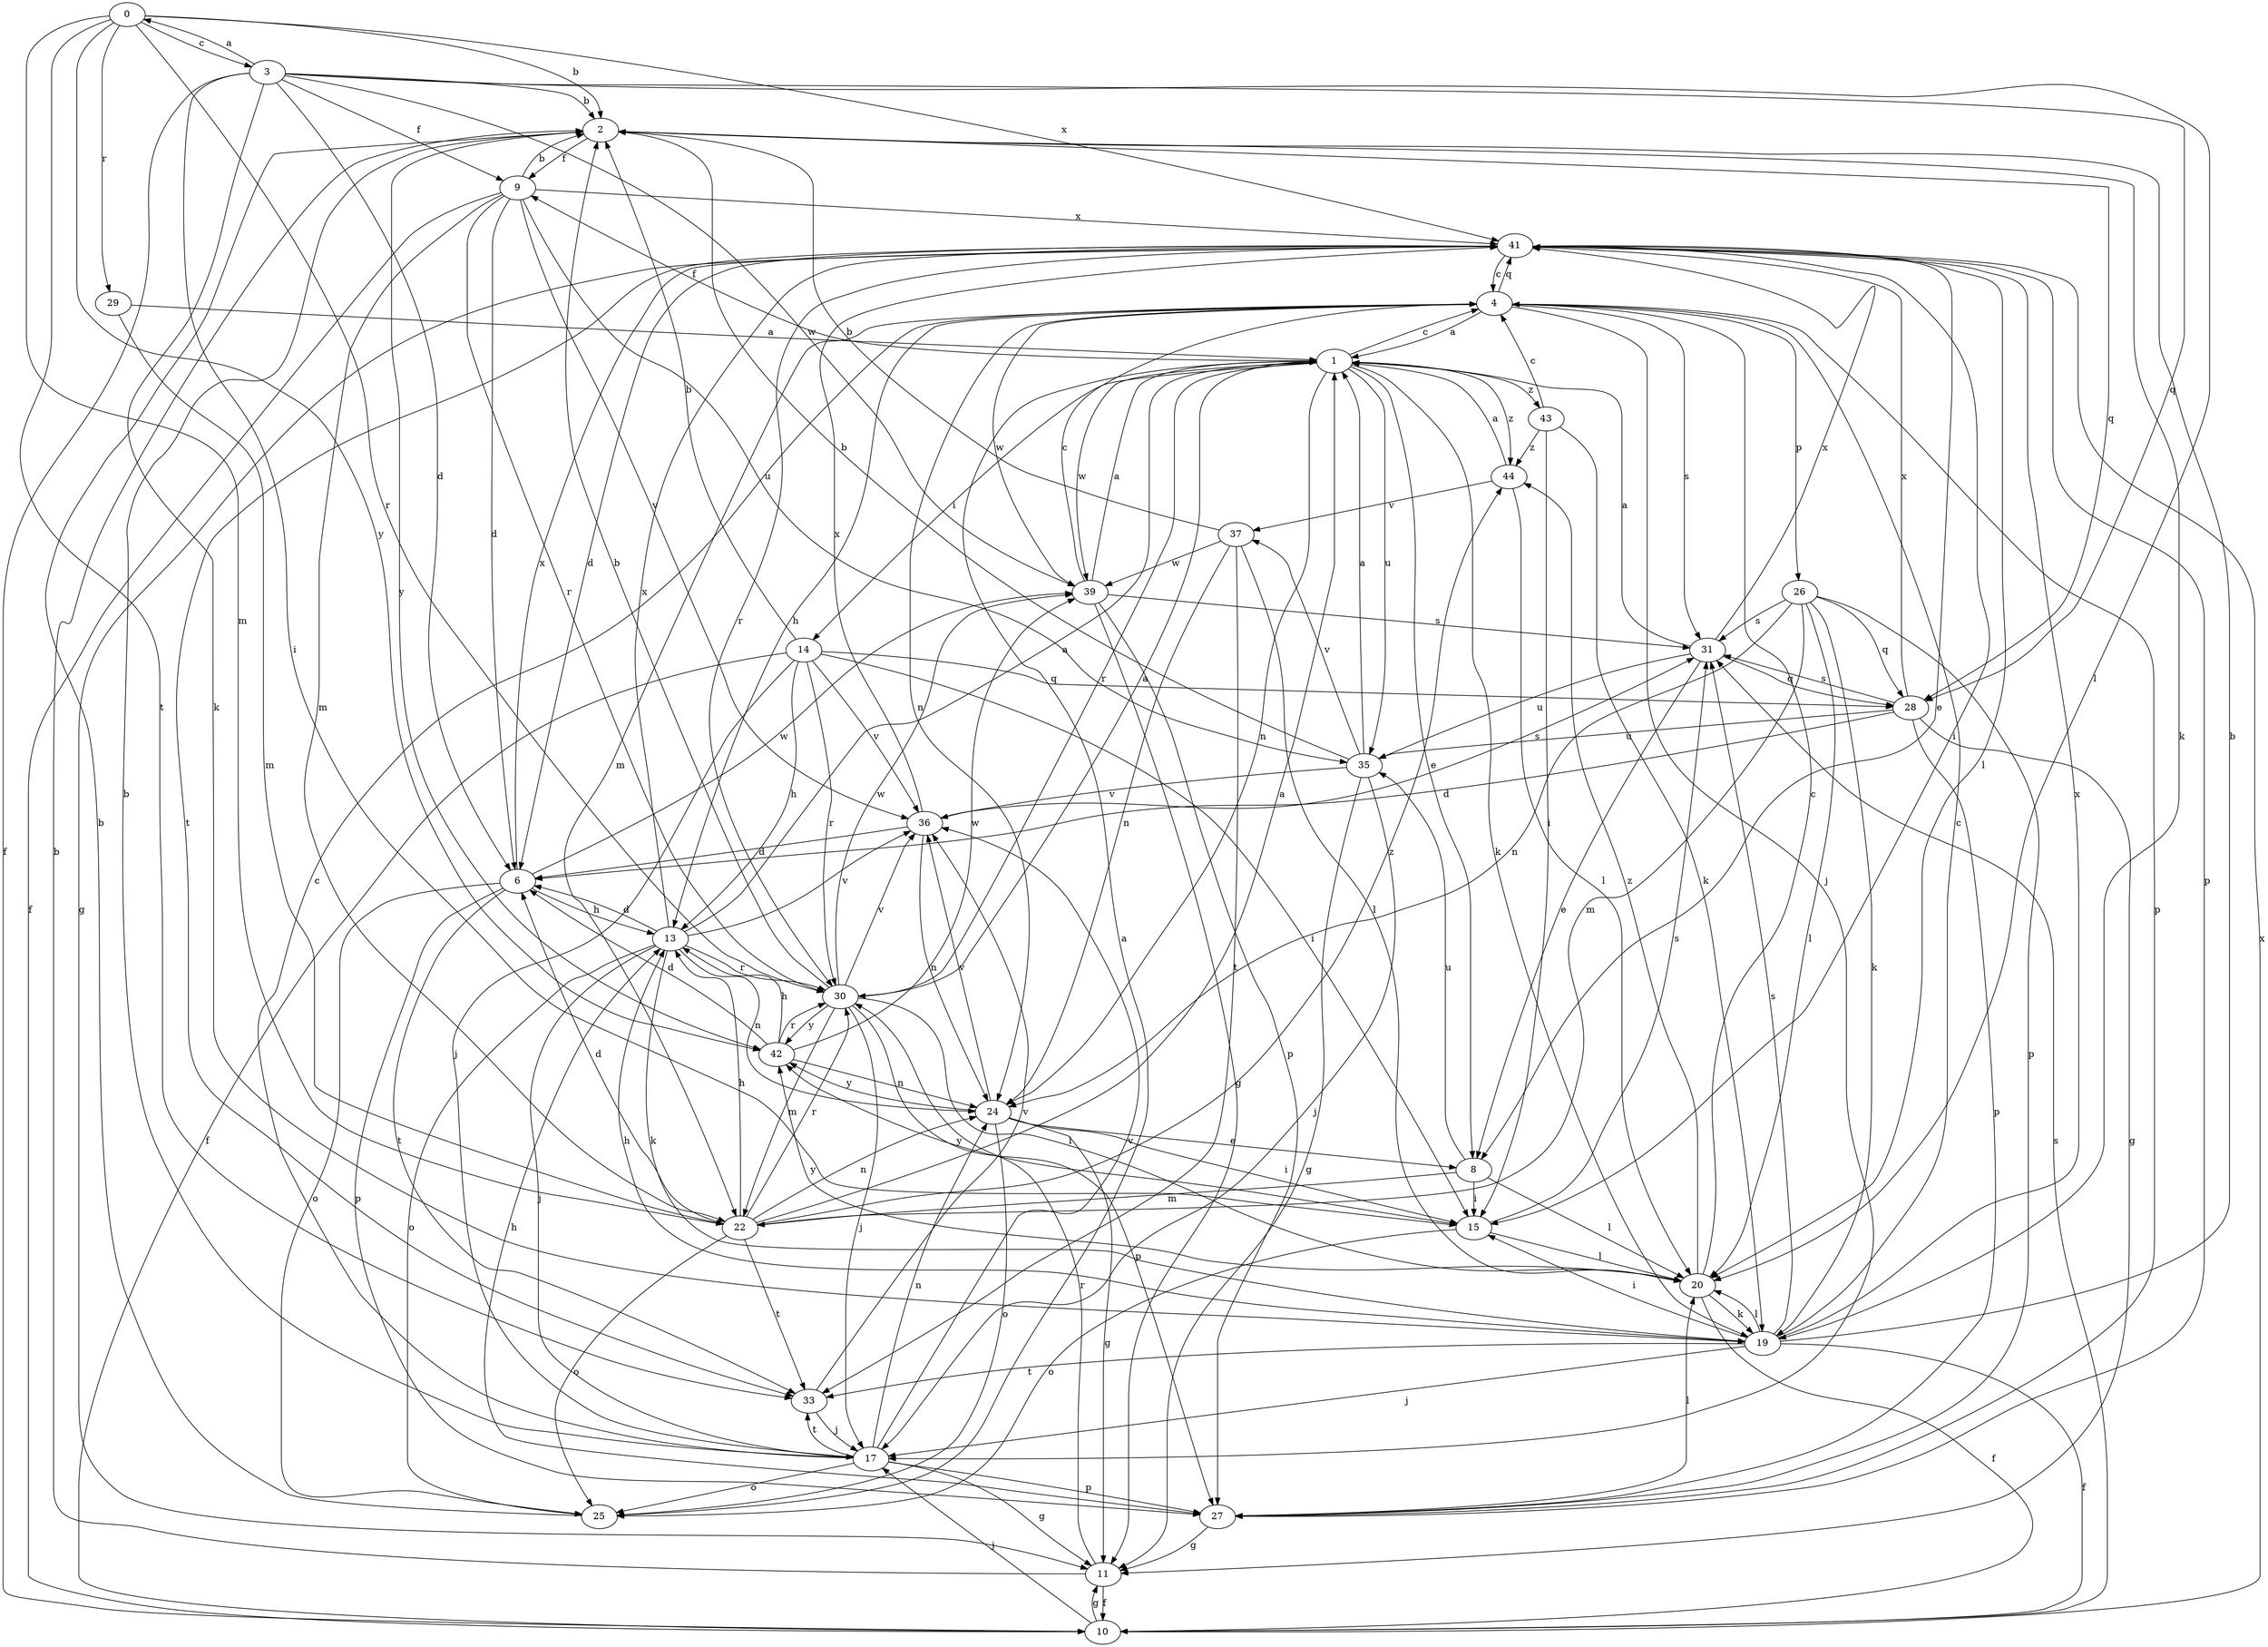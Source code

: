 strict digraph  {
0;
1;
2;
3;
4;
6;
8;
9;
10;
11;
13;
14;
15;
17;
19;
20;
22;
24;
25;
26;
27;
28;
29;
30;
31;
33;
35;
36;
37;
39;
41;
42;
43;
44;
0 -> 2  [label=b];
0 -> 3  [label=c];
0 -> 22  [label=m];
0 -> 29  [label=r];
0 -> 30  [label=r];
0 -> 33  [label=t];
0 -> 41  [label=x];
0 -> 42  [label=y];
1 -> 4  [label=c];
1 -> 8  [label=e];
1 -> 9  [label=f];
1 -> 14  [label=i];
1 -> 19  [label=k];
1 -> 24  [label=n];
1 -> 30  [label=r];
1 -> 35  [label=u];
1 -> 39  [label=w];
1 -> 43  [label=z];
1 -> 44  [label=z];
2 -> 9  [label=f];
2 -> 19  [label=k];
2 -> 28  [label=q];
2 -> 42  [label=y];
3 -> 0  [label=a];
3 -> 2  [label=b];
3 -> 6  [label=d];
3 -> 9  [label=f];
3 -> 10  [label=f];
3 -> 15  [label=i];
3 -> 19  [label=k];
3 -> 20  [label=l];
3 -> 28  [label=q];
3 -> 39  [label=w];
4 -> 1  [label=a];
4 -> 13  [label=h];
4 -> 17  [label=j];
4 -> 22  [label=m];
4 -> 24  [label=n];
4 -> 26  [label=p];
4 -> 27  [label=p];
4 -> 31  [label=s];
4 -> 39  [label=w];
4 -> 41  [label=q];
6 -> 13  [label=h];
6 -> 25  [label=o];
6 -> 27  [label=p];
6 -> 33  [label=t];
6 -> 39  [label=w];
6 -> 41  [label=x];
8 -> 15  [label=i];
8 -> 20  [label=l];
8 -> 22  [label=m];
8 -> 35  [label=u];
9 -> 2  [label=b];
9 -> 6  [label=d];
9 -> 10  [label=f];
9 -> 22  [label=m];
9 -> 30  [label=r];
9 -> 35  [label=u];
9 -> 36  [label=v];
9 -> 41  [label=x];
10 -> 11  [label=g];
10 -> 17  [label=j];
10 -> 31  [label=s];
10 -> 41  [label=x];
11 -> 2  [label=b];
11 -> 10  [label=f];
11 -> 30  [label=r];
13 -> 1  [label=a];
13 -> 6  [label=d];
13 -> 17  [label=j];
13 -> 19  [label=k];
13 -> 24  [label=n];
13 -> 25  [label=o];
13 -> 30  [label=r];
13 -> 36  [label=v];
13 -> 41  [label=x];
14 -> 2  [label=b];
14 -> 10  [label=f];
14 -> 13  [label=h];
14 -> 15  [label=i];
14 -> 17  [label=j];
14 -> 28  [label=q];
14 -> 30  [label=r];
14 -> 36  [label=v];
15 -> 20  [label=l];
15 -> 25  [label=o];
15 -> 31  [label=s];
15 -> 42  [label=y];
17 -> 2  [label=b];
17 -> 4  [label=c];
17 -> 11  [label=g];
17 -> 24  [label=n];
17 -> 25  [label=o];
17 -> 27  [label=p];
17 -> 33  [label=t];
17 -> 36  [label=v];
19 -> 2  [label=b];
19 -> 4  [label=c];
19 -> 10  [label=f];
19 -> 13  [label=h];
19 -> 15  [label=i];
19 -> 17  [label=j];
19 -> 20  [label=l];
19 -> 31  [label=s];
19 -> 33  [label=t];
19 -> 41  [label=x];
20 -> 4  [label=c];
20 -> 10  [label=f];
20 -> 19  [label=k];
20 -> 42  [label=y];
20 -> 44  [label=z];
22 -> 1  [label=a];
22 -> 6  [label=d];
22 -> 13  [label=h];
22 -> 24  [label=n];
22 -> 25  [label=o];
22 -> 30  [label=r];
22 -> 33  [label=t];
22 -> 44  [label=z];
24 -> 8  [label=e];
24 -> 11  [label=g];
24 -> 15  [label=i];
24 -> 25  [label=o];
24 -> 36  [label=v];
24 -> 42  [label=y];
25 -> 1  [label=a];
25 -> 2  [label=b];
26 -> 19  [label=k];
26 -> 20  [label=l];
26 -> 22  [label=m];
26 -> 24  [label=n];
26 -> 27  [label=p];
26 -> 28  [label=q];
26 -> 31  [label=s];
27 -> 11  [label=g];
27 -> 13  [label=h];
27 -> 20  [label=l];
28 -> 6  [label=d];
28 -> 11  [label=g];
28 -> 27  [label=p];
28 -> 31  [label=s];
28 -> 35  [label=u];
28 -> 41  [label=x];
29 -> 1  [label=a];
29 -> 22  [label=m];
30 -> 1  [label=a];
30 -> 2  [label=b];
30 -> 17  [label=j];
30 -> 20  [label=l];
30 -> 22  [label=m];
30 -> 27  [label=p];
30 -> 36  [label=v];
30 -> 39  [label=w];
30 -> 42  [label=y];
31 -> 1  [label=a];
31 -> 8  [label=e];
31 -> 28  [label=q];
31 -> 35  [label=u];
31 -> 41  [label=x];
33 -> 17  [label=j];
33 -> 36  [label=v];
35 -> 1  [label=a];
35 -> 2  [label=b];
35 -> 11  [label=g];
35 -> 17  [label=j];
35 -> 36  [label=v];
35 -> 37  [label=v];
36 -> 6  [label=d];
36 -> 24  [label=n];
36 -> 31  [label=s];
36 -> 41  [label=x];
37 -> 2  [label=b];
37 -> 20  [label=l];
37 -> 24  [label=n];
37 -> 33  [label=t];
37 -> 39  [label=w];
39 -> 1  [label=a];
39 -> 4  [label=c];
39 -> 11  [label=g];
39 -> 27  [label=p];
39 -> 31  [label=s];
41 -> 4  [label=c];
41 -> 6  [label=d];
41 -> 8  [label=e];
41 -> 11  [label=g];
41 -> 15  [label=i];
41 -> 20  [label=l];
41 -> 27  [label=p];
41 -> 30  [label=r];
41 -> 33  [label=t];
42 -> 6  [label=d];
42 -> 13  [label=h];
42 -> 24  [label=n];
42 -> 30  [label=r];
42 -> 39  [label=w];
43 -> 4  [label=c];
43 -> 15  [label=i];
43 -> 19  [label=k];
43 -> 44  [label=z];
44 -> 1  [label=a];
44 -> 20  [label=l];
44 -> 37  [label=v];
}
